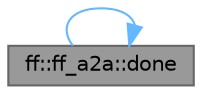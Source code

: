 digraph "ff::ff_a2a::done"
{
 // LATEX_PDF_SIZE
  bgcolor="transparent";
  edge [fontname=Helvetica,fontsize=10,labelfontname=Helvetica,labelfontsize=10];
  node [fontname=Helvetica,fontsize=10,shape=box,height=0.2,width=0.4];
  rankdir="LR";
  Node1 [id="Node000001",label="ff::ff_a2a::done",height=0.2,width=0.4,color="gray40", fillcolor="grey60", style="filled", fontcolor="black",tooltip="checks if the node is running"];
  Node1 -> Node1 [id="edge1_Node000001_Node000001",color="steelblue1",style="solid",tooltip=" "];
}
